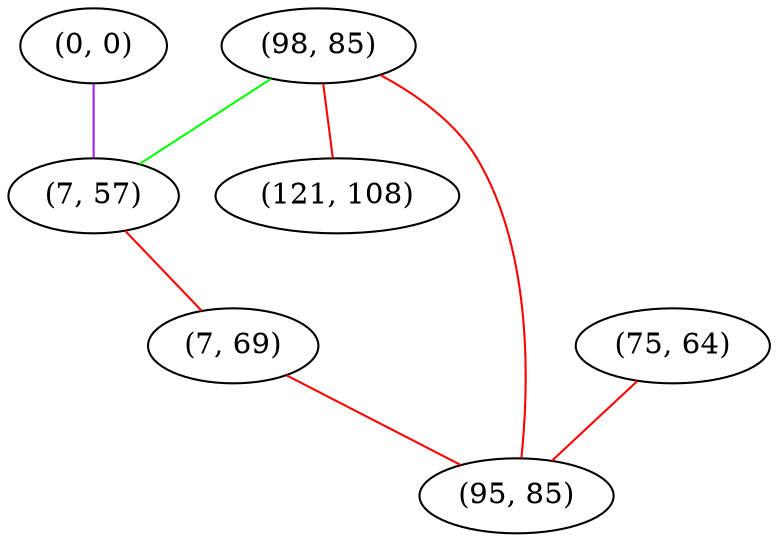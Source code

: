 graph "" {
"(0, 0)";
"(98, 85)";
"(121, 108)";
"(7, 57)";
"(75, 64)";
"(7, 69)";
"(95, 85)";
"(0, 0)" -- "(7, 57)"  [color=purple, key=0, weight=4];
"(98, 85)" -- "(95, 85)"  [color=red, key=0, weight=1];
"(98, 85)" -- "(121, 108)"  [color=red, key=0, weight=1];
"(98, 85)" -- "(7, 57)"  [color=green, key=0, weight=2];
"(7, 57)" -- "(7, 69)"  [color=red, key=0, weight=1];
"(75, 64)" -- "(95, 85)"  [color=red, key=0, weight=1];
"(7, 69)" -- "(95, 85)"  [color=red, key=0, weight=1];
}
